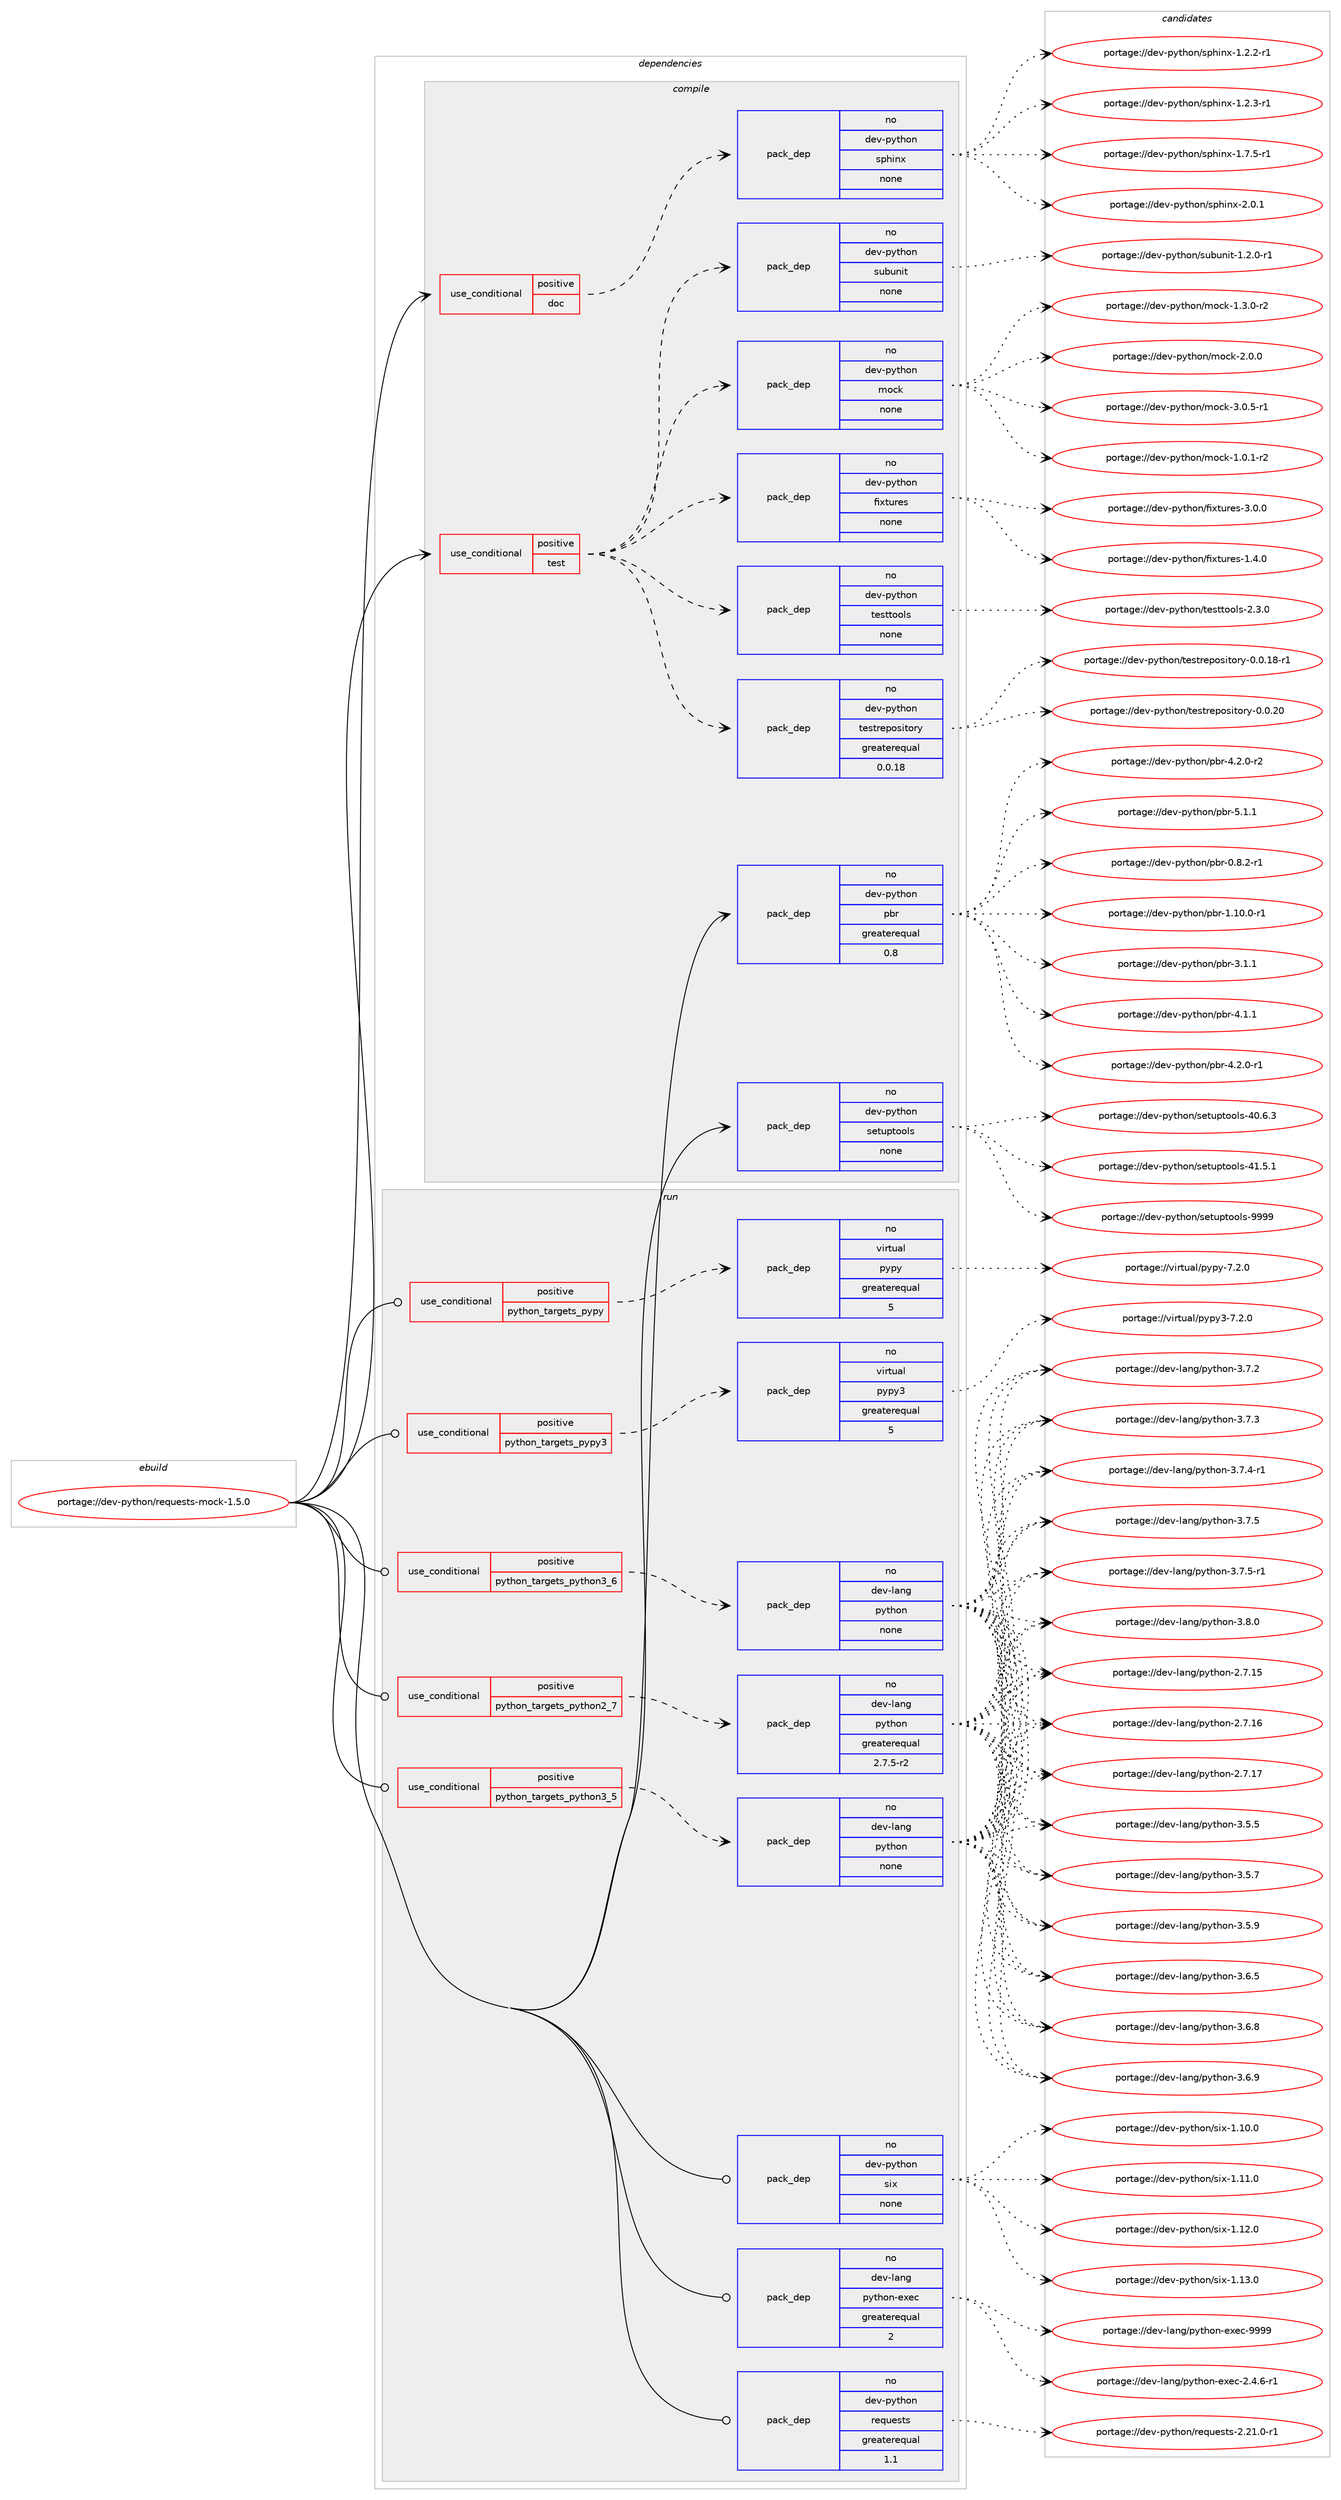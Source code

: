 digraph prolog {

# *************
# Graph options
# *************

newrank=true;
concentrate=true;
compound=true;
graph [rankdir=LR,fontname=Helvetica,fontsize=10,ranksep=1.5];#, ranksep=2.5, nodesep=0.2];
edge  [arrowhead=vee];
node  [fontname=Helvetica,fontsize=10];

# **********
# The ebuild
# **********

subgraph cluster_leftcol {
color=gray;
rank=same;
label=<<i>ebuild</i>>;
id [label="portage://dev-python/requests-mock-1.5.0", color=red, width=4, href="../dev-python/requests-mock-1.5.0.svg"];
}

# ****************
# The dependencies
# ****************

subgraph cluster_midcol {
color=gray;
label=<<i>dependencies</i>>;
subgraph cluster_compile {
fillcolor="#eeeeee";
style=filled;
label=<<i>compile</i>>;
subgraph cond37949 {
dependency170227 [label=<<TABLE BORDER="0" CELLBORDER="1" CELLSPACING="0" CELLPADDING="4"><TR><TD ROWSPAN="3" CELLPADDING="10">use_conditional</TD></TR><TR><TD>positive</TD></TR><TR><TD>doc</TD></TR></TABLE>>, shape=none, color=red];
subgraph pack128873 {
dependency170228 [label=<<TABLE BORDER="0" CELLBORDER="1" CELLSPACING="0" CELLPADDING="4" WIDTH="220"><TR><TD ROWSPAN="6" CELLPADDING="30">pack_dep</TD></TR><TR><TD WIDTH="110">no</TD></TR><TR><TD>dev-python</TD></TR><TR><TD>sphinx</TD></TR><TR><TD>none</TD></TR><TR><TD></TD></TR></TABLE>>, shape=none, color=blue];
}
dependency170227:e -> dependency170228:w [weight=20,style="dashed",arrowhead="vee"];
}
id:e -> dependency170227:w [weight=20,style="solid",arrowhead="vee"];
subgraph cond37950 {
dependency170229 [label=<<TABLE BORDER="0" CELLBORDER="1" CELLSPACING="0" CELLPADDING="4"><TR><TD ROWSPAN="3" CELLPADDING="10">use_conditional</TD></TR><TR><TD>positive</TD></TR><TR><TD>test</TD></TR></TABLE>>, shape=none, color=red];
subgraph pack128874 {
dependency170230 [label=<<TABLE BORDER="0" CELLBORDER="1" CELLSPACING="0" CELLPADDING="4" WIDTH="220"><TR><TD ROWSPAN="6" CELLPADDING="30">pack_dep</TD></TR><TR><TD WIDTH="110">no</TD></TR><TR><TD>dev-python</TD></TR><TR><TD>fixtures</TD></TR><TR><TD>none</TD></TR><TR><TD></TD></TR></TABLE>>, shape=none, color=blue];
}
dependency170229:e -> dependency170230:w [weight=20,style="dashed",arrowhead="vee"];
subgraph pack128875 {
dependency170231 [label=<<TABLE BORDER="0" CELLBORDER="1" CELLSPACING="0" CELLPADDING="4" WIDTH="220"><TR><TD ROWSPAN="6" CELLPADDING="30">pack_dep</TD></TR><TR><TD WIDTH="110">no</TD></TR><TR><TD>dev-python</TD></TR><TR><TD>mock</TD></TR><TR><TD>none</TD></TR><TR><TD></TD></TR></TABLE>>, shape=none, color=blue];
}
dependency170229:e -> dependency170231:w [weight=20,style="dashed",arrowhead="vee"];
subgraph pack128876 {
dependency170232 [label=<<TABLE BORDER="0" CELLBORDER="1" CELLSPACING="0" CELLPADDING="4" WIDTH="220"><TR><TD ROWSPAN="6" CELLPADDING="30">pack_dep</TD></TR><TR><TD WIDTH="110">no</TD></TR><TR><TD>dev-python</TD></TR><TR><TD>subunit</TD></TR><TR><TD>none</TD></TR><TR><TD></TD></TR></TABLE>>, shape=none, color=blue];
}
dependency170229:e -> dependency170232:w [weight=20,style="dashed",arrowhead="vee"];
subgraph pack128877 {
dependency170233 [label=<<TABLE BORDER="0" CELLBORDER="1" CELLSPACING="0" CELLPADDING="4" WIDTH="220"><TR><TD ROWSPAN="6" CELLPADDING="30">pack_dep</TD></TR><TR><TD WIDTH="110">no</TD></TR><TR><TD>dev-python</TD></TR><TR><TD>testrepository</TD></TR><TR><TD>greaterequal</TD></TR><TR><TD>0.0.18</TD></TR></TABLE>>, shape=none, color=blue];
}
dependency170229:e -> dependency170233:w [weight=20,style="dashed",arrowhead="vee"];
subgraph pack128878 {
dependency170234 [label=<<TABLE BORDER="0" CELLBORDER="1" CELLSPACING="0" CELLPADDING="4" WIDTH="220"><TR><TD ROWSPAN="6" CELLPADDING="30">pack_dep</TD></TR><TR><TD WIDTH="110">no</TD></TR><TR><TD>dev-python</TD></TR><TR><TD>testtools</TD></TR><TR><TD>none</TD></TR><TR><TD></TD></TR></TABLE>>, shape=none, color=blue];
}
dependency170229:e -> dependency170234:w [weight=20,style="dashed",arrowhead="vee"];
}
id:e -> dependency170229:w [weight=20,style="solid",arrowhead="vee"];
subgraph pack128879 {
dependency170235 [label=<<TABLE BORDER="0" CELLBORDER="1" CELLSPACING="0" CELLPADDING="4" WIDTH="220"><TR><TD ROWSPAN="6" CELLPADDING="30">pack_dep</TD></TR><TR><TD WIDTH="110">no</TD></TR><TR><TD>dev-python</TD></TR><TR><TD>pbr</TD></TR><TR><TD>greaterequal</TD></TR><TR><TD>0.8</TD></TR></TABLE>>, shape=none, color=blue];
}
id:e -> dependency170235:w [weight=20,style="solid",arrowhead="vee"];
subgraph pack128880 {
dependency170236 [label=<<TABLE BORDER="0" CELLBORDER="1" CELLSPACING="0" CELLPADDING="4" WIDTH="220"><TR><TD ROWSPAN="6" CELLPADDING="30">pack_dep</TD></TR><TR><TD WIDTH="110">no</TD></TR><TR><TD>dev-python</TD></TR><TR><TD>setuptools</TD></TR><TR><TD>none</TD></TR><TR><TD></TD></TR></TABLE>>, shape=none, color=blue];
}
id:e -> dependency170236:w [weight=20,style="solid",arrowhead="vee"];
}
subgraph cluster_compileandrun {
fillcolor="#eeeeee";
style=filled;
label=<<i>compile and run</i>>;
}
subgraph cluster_run {
fillcolor="#eeeeee";
style=filled;
label=<<i>run</i>>;
subgraph cond37951 {
dependency170237 [label=<<TABLE BORDER="0" CELLBORDER="1" CELLSPACING="0" CELLPADDING="4"><TR><TD ROWSPAN="3" CELLPADDING="10">use_conditional</TD></TR><TR><TD>positive</TD></TR><TR><TD>python_targets_pypy</TD></TR></TABLE>>, shape=none, color=red];
subgraph pack128881 {
dependency170238 [label=<<TABLE BORDER="0" CELLBORDER="1" CELLSPACING="0" CELLPADDING="4" WIDTH="220"><TR><TD ROWSPAN="6" CELLPADDING="30">pack_dep</TD></TR><TR><TD WIDTH="110">no</TD></TR><TR><TD>virtual</TD></TR><TR><TD>pypy</TD></TR><TR><TD>greaterequal</TD></TR><TR><TD>5</TD></TR></TABLE>>, shape=none, color=blue];
}
dependency170237:e -> dependency170238:w [weight=20,style="dashed",arrowhead="vee"];
}
id:e -> dependency170237:w [weight=20,style="solid",arrowhead="odot"];
subgraph cond37952 {
dependency170239 [label=<<TABLE BORDER="0" CELLBORDER="1" CELLSPACING="0" CELLPADDING="4"><TR><TD ROWSPAN="3" CELLPADDING="10">use_conditional</TD></TR><TR><TD>positive</TD></TR><TR><TD>python_targets_pypy3</TD></TR></TABLE>>, shape=none, color=red];
subgraph pack128882 {
dependency170240 [label=<<TABLE BORDER="0" CELLBORDER="1" CELLSPACING="0" CELLPADDING="4" WIDTH="220"><TR><TD ROWSPAN="6" CELLPADDING="30">pack_dep</TD></TR><TR><TD WIDTH="110">no</TD></TR><TR><TD>virtual</TD></TR><TR><TD>pypy3</TD></TR><TR><TD>greaterequal</TD></TR><TR><TD>5</TD></TR></TABLE>>, shape=none, color=blue];
}
dependency170239:e -> dependency170240:w [weight=20,style="dashed",arrowhead="vee"];
}
id:e -> dependency170239:w [weight=20,style="solid",arrowhead="odot"];
subgraph cond37953 {
dependency170241 [label=<<TABLE BORDER="0" CELLBORDER="1" CELLSPACING="0" CELLPADDING="4"><TR><TD ROWSPAN="3" CELLPADDING="10">use_conditional</TD></TR><TR><TD>positive</TD></TR><TR><TD>python_targets_python2_7</TD></TR></TABLE>>, shape=none, color=red];
subgraph pack128883 {
dependency170242 [label=<<TABLE BORDER="0" CELLBORDER="1" CELLSPACING="0" CELLPADDING="4" WIDTH="220"><TR><TD ROWSPAN="6" CELLPADDING="30">pack_dep</TD></TR><TR><TD WIDTH="110">no</TD></TR><TR><TD>dev-lang</TD></TR><TR><TD>python</TD></TR><TR><TD>greaterequal</TD></TR><TR><TD>2.7.5-r2</TD></TR></TABLE>>, shape=none, color=blue];
}
dependency170241:e -> dependency170242:w [weight=20,style="dashed",arrowhead="vee"];
}
id:e -> dependency170241:w [weight=20,style="solid",arrowhead="odot"];
subgraph cond37954 {
dependency170243 [label=<<TABLE BORDER="0" CELLBORDER="1" CELLSPACING="0" CELLPADDING="4"><TR><TD ROWSPAN="3" CELLPADDING="10">use_conditional</TD></TR><TR><TD>positive</TD></TR><TR><TD>python_targets_python3_5</TD></TR></TABLE>>, shape=none, color=red];
subgraph pack128884 {
dependency170244 [label=<<TABLE BORDER="0" CELLBORDER="1" CELLSPACING="0" CELLPADDING="4" WIDTH="220"><TR><TD ROWSPAN="6" CELLPADDING="30">pack_dep</TD></TR><TR><TD WIDTH="110">no</TD></TR><TR><TD>dev-lang</TD></TR><TR><TD>python</TD></TR><TR><TD>none</TD></TR><TR><TD></TD></TR></TABLE>>, shape=none, color=blue];
}
dependency170243:e -> dependency170244:w [weight=20,style="dashed",arrowhead="vee"];
}
id:e -> dependency170243:w [weight=20,style="solid",arrowhead="odot"];
subgraph cond37955 {
dependency170245 [label=<<TABLE BORDER="0" CELLBORDER="1" CELLSPACING="0" CELLPADDING="4"><TR><TD ROWSPAN="3" CELLPADDING="10">use_conditional</TD></TR><TR><TD>positive</TD></TR><TR><TD>python_targets_python3_6</TD></TR></TABLE>>, shape=none, color=red];
subgraph pack128885 {
dependency170246 [label=<<TABLE BORDER="0" CELLBORDER="1" CELLSPACING="0" CELLPADDING="4" WIDTH="220"><TR><TD ROWSPAN="6" CELLPADDING="30">pack_dep</TD></TR><TR><TD WIDTH="110">no</TD></TR><TR><TD>dev-lang</TD></TR><TR><TD>python</TD></TR><TR><TD>none</TD></TR><TR><TD></TD></TR></TABLE>>, shape=none, color=blue];
}
dependency170245:e -> dependency170246:w [weight=20,style="dashed",arrowhead="vee"];
}
id:e -> dependency170245:w [weight=20,style="solid",arrowhead="odot"];
subgraph pack128886 {
dependency170247 [label=<<TABLE BORDER="0" CELLBORDER="1" CELLSPACING="0" CELLPADDING="4" WIDTH="220"><TR><TD ROWSPAN="6" CELLPADDING="30">pack_dep</TD></TR><TR><TD WIDTH="110">no</TD></TR><TR><TD>dev-lang</TD></TR><TR><TD>python-exec</TD></TR><TR><TD>greaterequal</TD></TR><TR><TD>2</TD></TR></TABLE>>, shape=none, color=blue];
}
id:e -> dependency170247:w [weight=20,style="solid",arrowhead="odot"];
subgraph pack128887 {
dependency170248 [label=<<TABLE BORDER="0" CELLBORDER="1" CELLSPACING="0" CELLPADDING="4" WIDTH="220"><TR><TD ROWSPAN="6" CELLPADDING="30">pack_dep</TD></TR><TR><TD WIDTH="110">no</TD></TR><TR><TD>dev-python</TD></TR><TR><TD>requests</TD></TR><TR><TD>greaterequal</TD></TR><TR><TD>1.1</TD></TR></TABLE>>, shape=none, color=blue];
}
id:e -> dependency170248:w [weight=20,style="solid",arrowhead="odot"];
subgraph pack128888 {
dependency170249 [label=<<TABLE BORDER="0" CELLBORDER="1" CELLSPACING="0" CELLPADDING="4" WIDTH="220"><TR><TD ROWSPAN="6" CELLPADDING="30">pack_dep</TD></TR><TR><TD WIDTH="110">no</TD></TR><TR><TD>dev-python</TD></TR><TR><TD>six</TD></TR><TR><TD>none</TD></TR><TR><TD></TD></TR></TABLE>>, shape=none, color=blue];
}
id:e -> dependency170249:w [weight=20,style="solid",arrowhead="odot"];
}
}

# **************
# The candidates
# **************

subgraph cluster_choices {
rank=same;
color=gray;
label=<<i>candidates</i>>;

subgraph choice128873 {
color=black;
nodesep=1;
choiceportage10010111845112121116104111110471151121041051101204549465046504511449 [label="portage://dev-python/sphinx-1.2.2-r1", color=red, width=4,href="../dev-python/sphinx-1.2.2-r1.svg"];
choiceportage10010111845112121116104111110471151121041051101204549465046514511449 [label="portage://dev-python/sphinx-1.2.3-r1", color=red, width=4,href="../dev-python/sphinx-1.2.3-r1.svg"];
choiceportage10010111845112121116104111110471151121041051101204549465546534511449 [label="portage://dev-python/sphinx-1.7.5-r1", color=red, width=4,href="../dev-python/sphinx-1.7.5-r1.svg"];
choiceportage1001011184511212111610411111047115112104105110120455046484649 [label="portage://dev-python/sphinx-2.0.1", color=red, width=4,href="../dev-python/sphinx-2.0.1.svg"];
dependency170228:e -> choiceportage10010111845112121116104111110471151121041051101204549465046504511449:w [style=dotted,weight="100"];
dependency170228:e -> choiceportage10010111845112121116104111110471151121041051101204549465046514511449:w [style=dotted,weight="100"];
dependency170228:e -> choiceportage10010111845112121116104111110471151121041051101204549465546534511449:w [style=dotted,weight="100"];
dependency170228:e -> choiceportage1001011184511212111610411111047115112104105110120455046484649:w [style=dotted,weight="100"];
}
subgraph choice128874 {
color=black;
nodesep=1;
choiceportage1001011184511212111610411111047102105120116117114101115454946524648 [label="portage://dev-python/fixtures-1.4.0", color=red, width=4,href="../dev-python/fixtures-1.4.0.svg"];
choiceportage1001011184511212111610411111047102105120116117114101115455146484648 [label="portage://dev-python/fixtures-3.0.0", color=red, width=4,href="../dev-python/fixtures-3.0.0.svg"];
dependency170230:e -> choiceportage1001011184511212111610411111047102105120116117114101115454946524648:w [style=dotted,weight="100"];
dependency170230:e -> choiceportage1001011184511212111610411111047102105120116117114101115455146484648:w [style=dotted,weight="100"];
}
subgraph choice128875 {
color=black;
nodesep=1;
choiceportage1001011184511212111610411111047109111991074549464846494511450 [label="portage://dev-python/mock-1.0.1-r2", color=red, width=4,href="../dev-python/mock-1.0.1-r2.svg"];
choiceportage1001011184511212111610411111047109111991074549465146484511450 [label="portage://dev-python/mock-1.3.0-r2", color=red, width=4,href="../dev-python/mock-1.3.0-r2.svg"];
choiceportage100101118451121211161041111104710911199107455046484648 [label="portage://dev-python/mock-2.0.0", color=red, width=4,href="../dev-python/mock-2.0.0.svg"];
choiceportage1001011184511212111610411111047109111991074551464846534511449 [label="portage://dev-python/mock-3.0.5-r1", color=red, width=4,href="../dev-python/mock-3.0.5-r1.svg"];
dependency170231:e -> choiceportage1001011184511212111610411111047109111991074549464846494511450:w [style=dotted,weight="100"];
dependency170231:e -> choiceportage1001011184511212111610411111047109111991074549465146484511450:w [style=dotted,weight="100"];
dependency170231:e -> choiceportage100101118451121211161041111104710911199107455046484648:w [style=dotted,weight="100"];
dependency170231:e -> choiceportage1001011184511212111610411111047109111991074551464846534511449:w [style=dotted,weight="100"];
}
subgraph choice128876 {
color=black;
nodesep=1;
choiceportage1001011184511212111610411111047115117981171101051164549465046484511449 [label="portage://dev-python/subunit-1.2.0-r1", color=red, width=4,href="../dev-python/subunit-1.2.0-r1.svg"];
dependency170232:e -> choiceportage1001011184511212111610411111047115117981171101051164549465046484511449:w [style=dotted,weight="100"];
}
subgraph choice128877 {
color=black;
nodesep=1;
choiceportage1001011184511212111610411111047116101115116114101112111115105116111114121454846484649564511449 [label="portage://dev-python/testrepository-0.0.18-r1", color=red, width=4,href="../dev-python/testrepository-0.0.18-r1.svg"];
choiceportage100101118451121211161041111104711610111511611410111211111510511611111412145484648465048 [label="portage://dev-python/testrepository-0.0.20", color=red, width=4,href="../dev-python/testrepository-0.0.20.svg"];
dependency170233:e -> choiceportage1001011184511212111610411111047116101115116114101112111115105116111114121454846484649564511449:w [style=dotted,weight="100"];
dependency170233:e -> choiceportage100101118451121211161041111104711610111511611410111211111510511611111412145484648465048:w [style=dotted,weight="100"];
}
subgraph choice128878 {
color=black;
nodesep=1;
choiceportage1001011184511212111610411111047116101115116116111111108115455046514648 [label="portage://dev-python/testtools-2.3.0", color=red, width=4,href="../dev-python/testtools-2.3.0.svg"];
dependency170234:e -> choiceportage1001011184511212111610411111047116101115116116111111108115455046514648:w [style=dotted,weight="100"];
}
subgraph choice128879 {
color=black;
nodesep=1;
choiceportage1001011184511212111610411111047112981144548465646504511449 [label="portage://dev-python/pbr-0.8.2-r1", color=red, width=4,href="../dev-python/pbr-0.8.2-r1.svg"];
choiceportage100101118451121211161041111104711298114454946494846484511449 [label="portage://dev-python/pbr-1.10.0-r1", color=red, width=4,href="../dev-python/pbr-1.10.0-r1.svg"];
choiceportage100101118451121211161041111104711298114455146494649 [label="portage://dev-python/pbr-3.1.1", color=red, width=4,href="../dev-python/pbr-3.1.1.svg"];
choiceportage100101118451121211161041111104711298114455246494649 [label="portage://dev-python/pbr-4.1.1", color=red, width=4,href="../dev-python/pbr-4.1.1.svg"];
choiceportage1001011184511212111610411111047112981144552465046484511449 [label="portage://dev-python/pbr-4.2.0-r1", color=red, width=4,href="../dev-python/pbr-4.2.0-r1.svg"];
choiceportage1001011184511212111610411111047112981144552465046484511450 [label="portage://dev-python/pbr-4.2.0-r2", color=red, width=4,href="../dev-python/pbr-4.2.0-r2.svg"];
choiceportage100101118451121211161041111104711298114455346494649 [label="portage://dev-python/pbr-5.1.1", color=red, width=4,href="../dev-python/pbr-5.1.1.svg"];
dependency170235:e -> choiceportage1001011184511212111610411111047112981144548465646504511449:w [style=dotted,weight="100"];
dependency170235:e -> choiceportage100101118451121211161041111104711298114454946494846484511449:w [style=dotted,weight="100"];
dependency170235:e -> choiceportage100101118451121211161041111104711298114455146494649:w [style=dotted,weight="100"];
dependency170235:e -> choiceportage100101118451121211161041111104711298114455246494649:w [style=dotted,weight="100"];
dependency170235:e -> choiceportage1001011184511212111610411111047112981144552465046484511449:w [style=dotted,weight="100"];
dependency170235:e -> choiceportage1001011184511212111610411111047112981144552465046484511450:w [style=dotted,weight="100"];
dependency170235:e -> choiceportage100101118451121211161041111104711298114455346494649:w [style=dotted,weight="100"];
}
subgraph choice128880 {
color=black;
nodesep=1;
choiceportage100101118451121211161041111104711510111611711211611111110811545524846544651 [label="portage://dev-python/setuptools-40.6.3", color=red, width=4,href="../dev-python/setuptools-40.6.3.svg"];
choiceportage100101118451121211161041111104711510111611711211611111110811545524946534649 [label="portage://dev-python/setuptools-41.5.1", color=red, width=4,href="../dev-python/setuptools-41.5.1.svg"];
choiceportage10010111845112121116104111110471151011161171121161111111081154557575757 [label="portage://dev-python/setuptools-9999", color=red, width=4,href="../dev-python/setuptools-9999.svg"];
dependency170236:e -> choiceportage100101118451121211161041111104711510111611711211611111110811545524846544651:w [style=dotted,weight="100"];
dependency170236:e -> choiceportage100101118451121211161041111104711510111611711211611111110811545524946534649:w [style=dotted,weight="100"];
dependency170236:e -> choiceportage10010111845112121116104111110471151011161171121161111111081154557575757:w [style=dotted,weight="100"];
}
subgraph choice128881 {
color=black;
nodesep=1;
choiceportage1181051141161179710847112121112121455546504648 [label="portage://virtual/pypy-7.2.0", color=red, width=4,href="../virtual/pypy-7.2.0.svg"];
dependency170238:e -> choiceportage1181051141161179710847112121112121455546504648:w [style=dotted,weight="100"];
}
subgraph choice128882 {
color=black;
nodesep=1;
choiceportage118105114116117971084711212111212151455546504648 [label="portage://virtual/pypy3-7.2.0", color=red, width=4,href="../virtual/pypy3-7.2.0.svg"];
dependency170240:e -> choiceportage118105114116117971084711212111212151455546504648:w [style=dotted,weight="100"];
}
subgraph choice128883 {
color=black;
nodesep=1;
choiceportage10010111845108971101034711212111610411111045504655464953 [label="portage://dev-lang/python-2.7.15", color=red, width=4,href="../dev-lang/python-2.7.15.svg"];
choiceportage10010111845108971101034711212111610411111045504655464954 [label="portage://dev-lang/python-2.7.16", color=red, width=4,href="../dev-lang/python-2.7.16.svg"];
choiceportage10010111845108971101034711212111610411111045504655464955 [label="portage://dev-lang/python-2.7.17", color=red, width=4,href="../dev-lang/python-2.7.17.svg"];
choiceportage100101118451089711010347112121116104111110455146534653 [label="portage://dev-lang/python-3.5.5", color=red, width=4,href="../dev-lang/python-3.5.5.svg"];
choiceportage100101118451089711010347112121116104111110455146534655 [label="portage://dev-lang/python-3.5.7", color=red, width=4,href="../dev-lang/python-3.5.7.svg"];
choiceportage100101118451089711010347112121116104111110455146534657 [label="portage://dev-lang/python-3.5.9", color=red, width=4,href="../dev-lang/python-3.5.9.svg"];
choiceportage100101118451089711010347112121116104111110455146544653 [label="portage://dev-lang/python-3.6.5", color=red, width=4,href="../dev-lang/python-3.6.5.svg"];
choiceportage100101118451089711010347112121116104111110455146544656 [label="portage://dev-lang/python-3.6.8", color=red, width=4,href="../dev-lang/python-3.6.8.svg"];
choiceportage100101118451089711010347112121116104111110455146544657 [label="portage://dev-lang/python-3.6.9", color=red, width=4,href="../dev-lang/python-3.6.9.svg"];
choiceportage100101118451089711010347112121116104111110455146554650 [label="portage://dev-lang/python-3.7.2", color=red, width=4,href="../dev-lang/python-3.7.2.svg"];
choiceportage100101118451089711010347112121116104111110455146554651 [label="portage://dev-lang/python-3.7.3", color=red, width=4,href="../dev-lang/python-3.7.3.svg"];
choiceportage1001011184510897110103471121211161041111104551465546524511449 [label="portage://dev-lang/python-3.7.4-r1", color=red, width=4,href="../dev-lang/python-3.7.4-r1.svg"];
choiceportage100101118451089711010347112121116104111110455146554653 [label="portage://dev-lang/python-3.7.5", color=red, width=4,href="../dev-lang/python-3.7.5.svg"];
choiceportage1001011184510897110103471121211161041111104551465546534511449 [label="portage://dev-lang/python-3.7.5-r1", color=red, width=4,href="../dev-lang/python-3.7.5-r1.svg"];
choiceportage100101118451089711010347112121116104111110455146564648 [label="portage://dev-lang/python-3.8.0", color=red, width=4,href="../dev-lang/python-3.8.0.svg"];
dependency170242:e -> choiceportage10010111845108971101034711212111610411111045504655464953:w [style=dotted,weight="100"];
dependency170242:e -> choiceportage10010111845108971101034711212111610411111045504655464954:w [style=dotted,weight="100"];
dependency170242:e -> choiceportage10010111845108971101034711212111610411111045504655464955:w [style=dotted,weight="100"];
dependency170242:e -> choiceportage100101118451089711010347112121116104111110455146534653:w [style=dotted,weight="100"];
dependency170242:e -> choiceportage100101118451089711010347112121116104111110455146534655:w [style=dotted,weight="100"];
dependency170242:e -> choiceportage100101118451089711010347112121116104111110455146534657:w [style=dotted,weight="100"];
dependency170242:e -> choiceportage100101118451089711010347112121116104111110455146544653:w [style=dotted,weight="100"];
dependency170242:e -> choiceportage100101118451089711010347112121116104111110455146544656:w [style=dotted,weight="100"];
dependency170242:e -> choiceportage100101118451089711010347112121116104111110455146544657:w [style=dotted,weight="100"];
dependency170242:e -> choiceportage100101118451089711010347112121116104111110455146554650:w [style=dotted,weight="100"];
dependency170242:e -> choiceportage100101118451089711010347112121116104111110455146554651:w [style=dotted,weight="100"];
dependency170242:e -> choiceportage1001011184510897110103471121211161041111104551465546524511449:w [style=dotted,weight="100"];
dependency170242:e -> choiceportage100101118451089711010347112121116104111110455146554653:w [style=dotted,weight="100"];
dependency170242:e -> choiceportage1001011184510897110103471121211161041111104551465546534511449:w [style=dotted,weight="100"];
dependency170242:e -> choiceportage100101118451089711010347112121116104111110455146564648:w [style=dotted,weight="100"];
}
subgraph choice128884 {
color=black;
nodesep=1;
choiceportage10010111845108971101034711212111610411111045504655464953 [label="portage://dev-lang/python-2.7.15", color=red, width=4,href="../dev-lang/python-2.7.15.svg"];
choiceportage10010111845108971101034711212111610411111045504655464954 [label="portage://dev-lang/python-2.7.16", color=red, width=4,href="../dev-lang/python-2.7.16.svg"];
choiceportage10010111845108971101034711212111610411111045504655464955 [label="portage://dev-lang/python-2.7.17", color=red, width=4,href="../dev-lang/python-2.7.17.svg"];
choiceportage100101118451089711010347112121116104111110455146534653 [label="portage://dev-lang/python-3.5.5", color=red, width=4,href="../dev-lang/python-3.5.5.svg"];
choiceportage100101118451089711010347112121116104111110455146534655 [label="portage://dev-lang/python-3.5.7", color=red, width=4,href="../dev-lang/python-3.5.7.svg"];
choiceportage100101118451089711010347112121116104111110455146534657 [label="portage://dev-lang/python-3.5.9", color=red, width=4,href="../dev-lang/python-3.5.9.svg"];
choiceportage100101118451089711010347112121116104111110455146544653 [label="portage://dev-lang/python-3.6.5", color=red, width=4,href="../dev-lang/python-3.6.5.svg"];
choiceportage100101118451089711010347112121116104111110455146544656 [label="portage://dev-lang/python-3.6.8", color=red, width=4,href="../dev-lang/python-3.6.8.svg"];
choiceportage100101118451089711010347112121116104111110455146544657 [label="portage://dev-lang/python-3.6.9", color=red, width=4,href="../dev-lang/python-3.6.9.svg"];
choiceportage100101118451089711010347112121116104111110455146554650 [label="portage://dev-lang/python-3.7.2", color=red, width=4,href="../dev-lang/python-3.7.2.svg"];
choiceportage100101118451089711010347112121116104111110455146554651 [label="portage://dev-lang/python-3.7.3", color=red, width=4,href="../dev-lang/python-3.7.3.svg"];
choiceportage1001011184510897110103471121211161041111104551465546524511449 [label="portage://dev-lang/python-3.7.4-r1", color=red, width=4,href="../dev-lang/python-3.7.4-r1.svg"];
choiceportage100101118451089711010347112121116104111110455146554653 [label="portage://dev-lang/python-3.7.5", color=red, width=4,href="../dev-lang/python-3.7.5.svg"];
choiceportage1001011184510897110103471121211161041111104551465546534511449 [label="portage://dev-lang/python-3.7.5-r1", color=red, width=4,href="../dev-lang/python-3.7.5-r1.svg"];
choiceportage100101118451089711010347112121116104111110455146564648 [label="portage://dev-lang/python-3.8.0", color=red, width=4,href="../dev-lang/python-3.8.0.svg"];
dependency170244:e -> choiceportage10010111845108971101034711212111610411111045504655464953:w [style=dotted,weight="100"];
dependency170244:e -> choiceportage10010111845108971101034711212111610411111045504655464954:w [style=dotted,weight="100"];
dependency170244:e -> choiceportage10010111845108971101034711212111610411111045504655464955:w [style=dotted,weight="100"];
dependency170244:e -> choiceportage100101118451089711010347112121116104111110455146534653:w [style=dotted,weight="100"];
dependency170244:e -> choiceportage100101118451089711010347112121116104111110455146534655:w [style=dotted,weight="100"];
dependency170244:e -> choiceportage100101118451089711010347112121116104111110455146534657:w [style=dotted,weight="100"];
dependency170244:e -> choiceportage100101118451089711010347112121116104111110455146544653:w [style=dotted,weight="100"];
dependency170244:e -> choiceportage100101118451089711010347112121116104111110455146544656:w [style=dotted,weight="100"];
dependency170244:e -> choiceportage100101118451089711010347112121116104111110455146544657:w [style=dotted,weight="100"];
dependency170244:e -> choiceportage100101118451089711010347112121116104111110455146554650:w [style=dotted,weight="100"];
dependency170244:e -> choiceportage100101118451089711010347112121116104111110455146554651:w [style=dotted,weight="100"];
dependency170244:e -> choiceportage1001011184510897110103471121211161041111104551465546524511449:w [style=dotted,weight="100"];
dependency170244:e -> choiceportage100101118451089711010347112121116104111110455146554653:w [style=dotted,weight="100"];
dependency170244:e -> choiceportage1001011184510897110103471121211161041111104551465546534511449:w [style=dotted,weight="100"];
dependency170244:e -> choiceportage100101118451089711010347112121116104111110455146564648:w [style=dotted,weight="100"];
}
subgraph choice128885 {
color=black;
nodesep=1;
choiceportage10010111845108971101034711212111610411111045504655464953 [label="portage://dev-lang/python-2.7.15", color=red, width=4,href="../dev-lang/python-2.7.15.svg"];
choiceportage10010111845108971101034711212111610411111045504655464954 [label="portage://dev-lang/python-2.7.16", color=red, width=4,href="../dev-lang/python-2.7.16.svg"];
choiceportage10010111845108971101034711212111610411111045504655464955 [label="portage://dev-lang/python-2.7.17", color=red, width=4,href="../dev-lang/python-2.7.17.svg"];
choiceportage100101118451089711010347112121116104111110455146534653 [label="portage://dev-lang/python-3.5.5", color=red, width=4,href="../dev-lang/python-3.5.5.svg"];
choiceportage100101118451089711010347112121116104111110455146534655 [label="portage://dev-lang/python-3.5.7", color=red, width=4,href="../dev-lang/python-3.5.7.svg"];
choiceportage100101118451089711010347112121116104111110455146534657 [label="portage://dev-lang/python-3.5.9", color=red, width=4,href="../dev-lang/python-3.5.9.svg"];
choiceportage100101118451089711010347112121116104111110455146544653 [label="portage://dev-lang/python-3.6.5", color=red, width=4,href="../dev-lang/python-3.6.5.svg"];
choiceportage100101118451089711010347112121116104111110455146544656 [label="portage://dev-lang/python-3.6.8", color=red, width=4,href="../dev-lang/python-3.6.8.svg"];
choiceportage100101118451089711010347112121116104111110455146544657 [label="portage://dev-lang/python-3.6.9", color=red, width=4,href="../dev-lang/python-3.6.9.svg"];
choiceportage100101118451089711010347112121116104111110455146554650 [label="portage://dev-lang/python-3.7.2", color=red, width=4,href="../dev-lang/python-3.7.2.svg"];
choiceportage100101118451089711010347112121116104111110455146554651 [label="portage://dev-lang/python-3.7.3", color=red, width=4,href="../dev-lang/python-3.7.3.svg"];
choiceportage1001011184510897110103471121211161041111104551465546524511449 [label="portage://dev-lang/python-3.7.4-r1", color=red, width=4,href="../dev-lang/python-3.7.4-r1.svg"];
choiceportage100101118451089711010347112121116104111110455146554653 [label="portage://dev-lang/python-3.7.5", color=red, width=4,href="../dev-lang/python-3.7.5.svg"];
choiceportage1001011184510897110103471121211161041111104551465546534511449 [label="portage://dev-lang/python-3.7.5-r1", color=red, width=4,href="../dev-lang/python-3.7.5-r1.svg"];
choiceportage100101118451089711010347112121116104111110455146564648 [label="portage://dev-lang/python-3.8.0", color=red, width=4,href="../dev-lang/python-3.8.0.svg"];
dependency170246:e -> choiceportage10010111845108971101034711212111610411111045504655464953:w [style=dotted,weight="100"];
dependency170246:e -> choiceportage10010111845108971101034711212111610411111045504655464954:w [style=dotted,weight="100"];
dependency170246:e -> choiceportage10010111845108971101034711212111610411111045504655464955:w [style=dotted,weight="100"];
dependency170246:e -> choiceportage100101118451089711010347112121116104111110455146534653:w [style=dotted,weight="100"];
dependency170246:e -> choiceportage100101118451089711010347112121116104111110455146534655:w [style=dotted,weight="100"];
dependency170246:e -> choiceportage100101118451089711010347112121116104111110455146534657:w [style=dotted,weight="100"];
dependency170246:e -> choiceportage100101118451089711010347112121116104111110455146544653:w [style=dotted,weight="100"];
dependency170246:e -> choiceportage100101118451089711010347112121116104111110455146544656:w [style=dotted,weight="100"];
dependency170246:e -> choiceportage100101118451089711010347112121116104111110455146544657:w [style=dotted,weight="100"];
dependency170246:e -> choiceportage100101118451089711010347112121116104111110455146554650:w [style=dotted,weight="100"];
dependency170246:e -> choiceportage100101118451089711010347112121116104111110455146554651:w [style=dotted,weight="100"];
dependency170246:e -> choiceportage1001011184510897110103471121211161041111104551465546524511449:w [style=dotted,weight="100"];
dependency170246:e -> choiceportage100101118451089711010347112121116104111110455146554653:w [style=dotted,weight="100"];
dependency170246:e -> choiceportage1001011184510897110103471121211161041111104551465546534511449:w [style=dotted,weight="100"];
dependency170246:e -> choiceportage100101118451089711010347112121116104111110455146564648:w [style=dotted,weight="100"];
}
subgraph choice128886 {
color=black;
nodesep=1;
choiceportage10010111845108971101034711212111610411111045101120101994550465246544511449 [label="portage://dev-lang/python-exec-2.4.6-r1", color=red, width=4,href="../dev-lang/python-exec-2.4.6-r1.svg"];
choiceportage10010111845108971101034711212111610411111045101120101994557575757 [label="portage://dev-lang/python-exec-9999", color=red, width=4,href="../dev-lang/python-exec-9999.svg"];
dependency170247:e -> choiceportage10010111845108971101034711212111610411111045101120101994550465246544511449:w [style=dotted,weight="100"];
dependency170247:e -> choiceportage10010111845108971101034711212111610411111045101120101994557575757:w [style=dotted,weight="100"];
}
subgraph choice128887 {
color=black;
nodesep=1;
choiceportage1001011184511212111610411111047114101113117101115116115455046504946484511449 [label="portage://dev-python/requests-2.21.0-r1", color=red, width=4,href="../dev-python/requests-2.21.0-r1.svg"];
dependency170248:e -> choiceportage1001011184511212111610411111047114101113117101115116115455046504946484511449:w [style=dotted,weight="100"];
}
subgraph choice128888 {
color=black;
nodesep=1;
choiceportage100101118451121211161041111104711510512045494649484648 [label="portage://dev-python/six-1.10.0", color=red, width=4,href="../dev-python/six-1.10.0.svg"];
choiceportage100101118451121211161041111104711510512045494649494648 [label="portage://dev-python/six-1.11.0", color=red, width=4,href="../dev-python/six-1.11.0.svg"];
choiceportage100101118451121211161041111104711510512045494649504648 [label="portage://dev-python/six-1.12.0", color=red, width=4,href="../dev-python/six-1.12.0.svg"];
choiceportage100101118451121211161041111104711510512045494649514648 [label="portage://dev-python/six-1.13.0", color=red, width=4,href="../dev-python/six-1.13.0.svg"];
dependency170249:e -> choiceportage100101118451121211161041111104711510512045494649484648:w [style=dotted,weight="100"];
dependency170249:e -> choiceportage100101118451121211161041111104711510512045494649494648:w [style=dotted,weight="100"];
dependency170249:e -> choiceportage100101118451121211161041111104711510512045494649504648:w [style=dotted,weight="100"];
dependency170249:e -> choiceportage100101118451121211161041111104711510512045494649514648:w [style=dotted,weight="100"];
}
}

}
